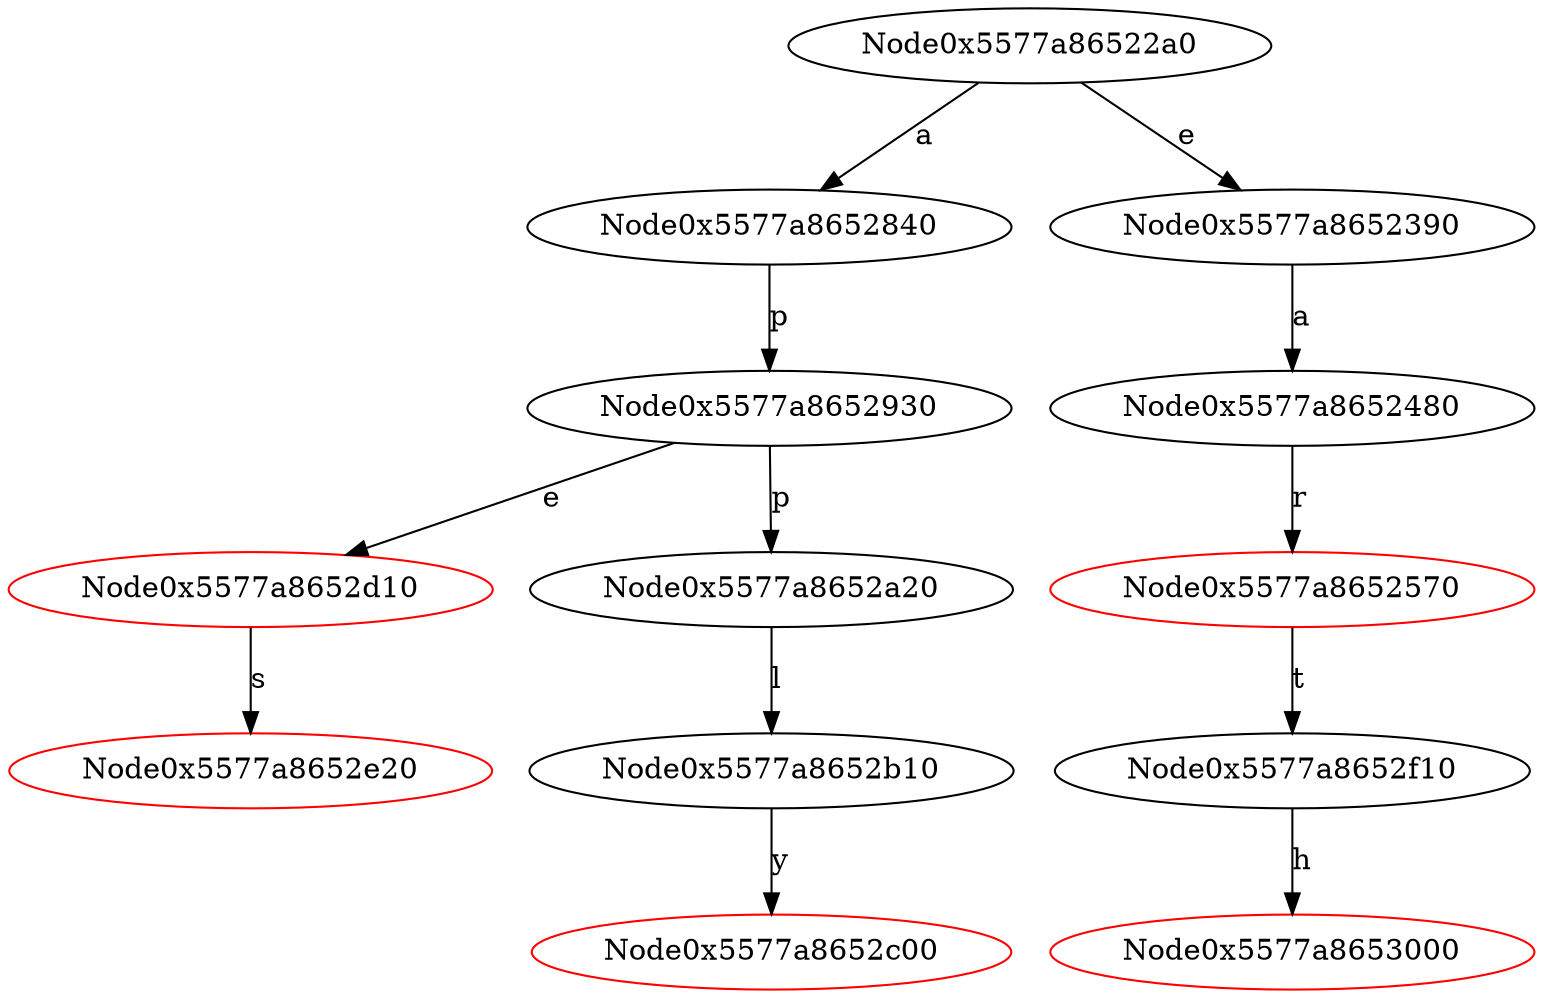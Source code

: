 digraph TrieInsert {
"Node0x5577a86522a0" -> {"Node0x5577a8652840"} [label="a"]
"Node0x5577a86522a0" -> {"Node0x5577a8652390"} [label="e"]
"Node0x5577a8652840" -> {"Node0x5577a8652930"} [label="p"]
"Node0x5577a8652390" -> {"Node0x5577a8652480"} [label="a"]
"Node0x5577a8652930" -> {"Node0x5577a8652d10"} [label="e"]
"Node0x5577a8652930" -> {"Node0x5577a8652a20"} [label="p"]
"Node0x5577a8652480" -> {"Node0x5577a8652570"} [label="r"]
"Node0x5577a8652d10" [color=red]
"Node0x5577a8652d10" -> {"Node0x5577a8652e20"} [label="s"]
"Node0x5577a8652a20" -> {"Node0x5577a8652b10"} [label="l"]
"Node0x5577a8652570" [color=red]
"Node0x5577a8652570" -> {"Node0x5577a8652f10"} [label="t"]
"Node0x5577a8652e20" [color=red]
"Node0x5577a8652b10" -> {"Node0x5577a8652c00"} [label="y"]
"Node0x5577a8652f10" -> {"Node0x5577a8653000"} [label="h"]
"Node0x5577a8652c00" [color=red]
"Node0x5577a8653000" [color=red]
}
